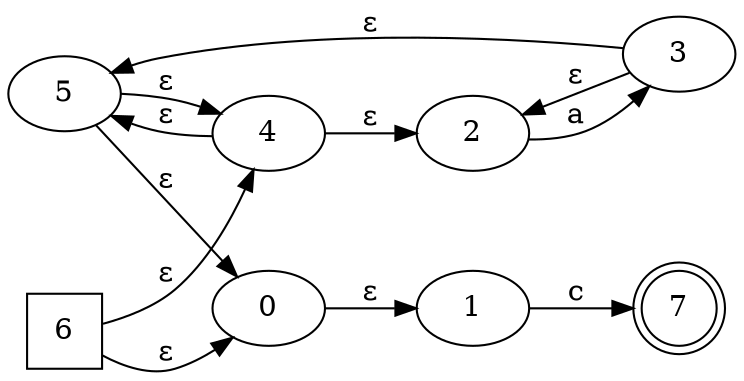 digraph G {
	rankdir=LR;
	0->1[ label=ɛ ];
	2->3[ label=a ];
	4->2[ label=ɛ ];
	4->5[ label=ɛ ];
	3->5[ label=ɛ ];
	3->2[ label=ɛ ];
	6->4[ label=ɛ ];
	6->0[ label=ɛ ];
	5->0[ label=ɛ ];
	5->4[ label=ɛ ];
	1->7[ label=c ];
	0;
	1;
	2;
	3;
	4;
	5;
	6 [ shape=square ];
	7 [ shape=doublecircle ];

}

